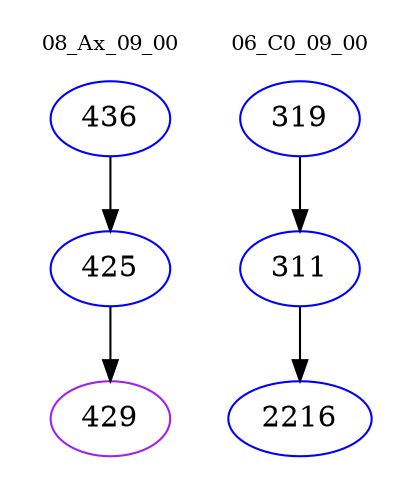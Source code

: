 digraph{
subgraph cluster_0 {
color = white
label = "08_Ax_09_00";
fontsize=10;
T0_436 [label="436", color="blue"]
T0_436 -> T0_425 [color="black"]
T0_425 [label="425", color="blue"]
T0_425 -> T0_429 [color="black"]
T0_429 [label="429", color="purple"]
}
subgraph cluster_1 {
color = white
label = "06_C0_09_00";
fontsize=10;
T1_319 [label="319", color="blue"]
T1_319 -> T1_311 [color="black"]
T1_311 [label="311", color="blue"]
T1_311 -> T1_2216 [color="black"]
T1_2216 [label="2216", color="blue"]
}
}

